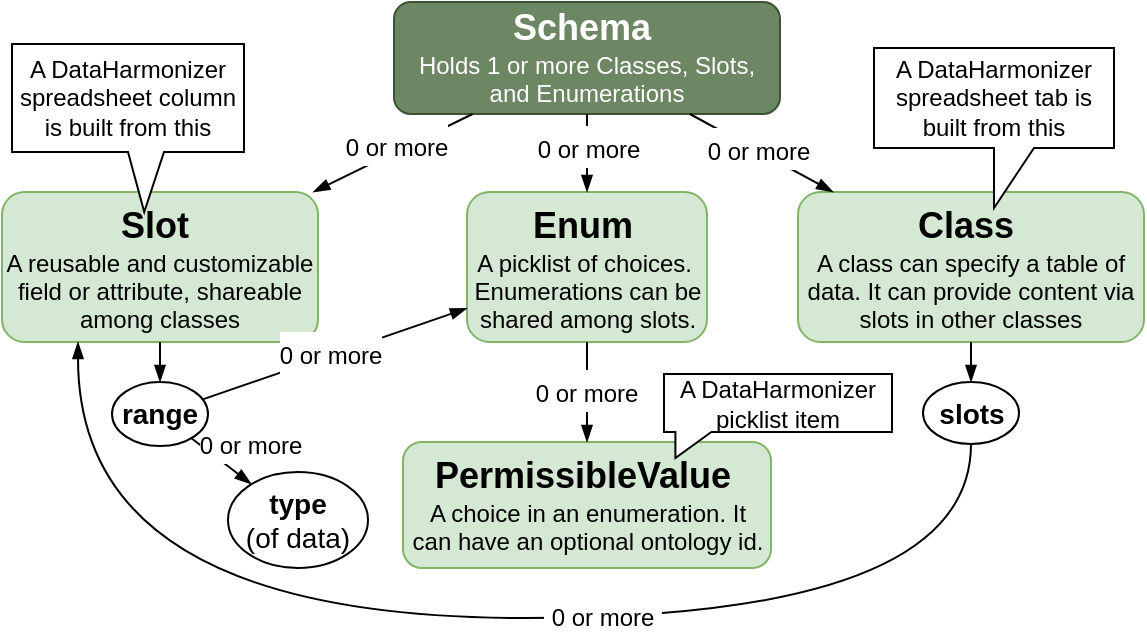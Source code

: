 <mxfile version="16.5.1" type="device"><diagram id="9RqhnjSsHgssZ3iX4dD-" name="Page-1"><mxGraphModel dx="990" dy="717" grid="0" gridSize="10" guides="1" tooltips="1" connect="1" arrows="1" fold="1" page="1" pageScale="1" pageWidth="1400" pageHeight="850" math="0" shadow="0"><root><mxCell id="0"/><mxCell id="1" parent="0"/><mxCell id="X46n7FxrWImaMkcgaeOm-28" value="" style="endArrow=blockThin;html=1;rounded=0;fontSize=18;endFill=1;jumpStyle=arc;" edge="1" parent="1" source="X46n7FxrWImaMkcgaeOm-24" target="X46n7FxrWImaMkcgaeOm-27"><mxGeometry width="50" height="50" relative="1" as="geometry"><mxPoint x="246.026" y="269.945" as="sourcePoint"/><mxPoint x="300.5" y="238.26" as="targetPoint"/></mxGeometry></mxCell><mxCell id="X46n7FxrWImaMkcgaeOm-29" value="&lt;font style=&quot;font-size: 12px&quot;&gt;0 or more&lt;/font&gt;" style="edgeLabel;html=1;align=center;verticalAlign=middle;resizable=0;points=[];fontSize=18;" vertex="1" connectable="0" parent="X46n7FxrWImaMkcgaeOm-28"><mxGeometry x="-0.047" y="-1" relative="1" as="geometry"><mxPoint x="15" y="-10" as="offset"/></mxGeometry></mxCell><mxCell id="X46n7FxrWImaMkcgaeOm-2" value="&lt;font style=&quot;font-size: 18px&quot;&gt;&lt;b&gt;Schema&lt;/b&gt;&amp;nbsp;&lt;/font&gt;&lt;br&gt;Holds 1 or more Classes, Slots, and Enumerations" style="rounded=1;whiteSpace=wrap;html=1;fillColor=#6d8764;strokeColor=#3A5431;fontColor=#ffffff;" vertex="1" parent="1"><mxGeometry x="254" y="61" width="193" height="56" as="geometry"/></mxCell><mxCell id="X46n7FxrWImaMkcgaeOm-3" value="&lt;font style=&quot;font-size: 18px&quot;&gt;&lt;b&gt;Slot&lt;/b&gt;&amp;nbsp;&lt;/font&gt;&lt;br&gt;A reusable and customizable field or attribute, shareable among classes" style="rounded=1;whiteSpace=wrap;html=1;verticalAlign=top;fillColor=#d5e8d4;strokeColor=#82b366;" vertex="1" parent="1"><mxGeometry x="58" y="156" width="158" height="75" as="geometry"/></mxCell><mxCell id="X46n7FxrWImaMkcgaeOm-4" value="&lt;font style=&quot;font-size: 18px&quot;&gt;&lt;b&gt;Enum&lt;/b&gt;&amp;nbsp;&lt;/font&gt;&lt;br&gt;A picklist of choices.&amp;nbsp; Enumerations can be shared among slots." style="rounded=1;whiteSpace=wrap;html=1;verticalAlign=top;fillColor=#d5e8d4;strokeColor=#82b366;" vertex="1" parent="1"><mxGeometry x="290.5" y="156" width="120" height="75" as="geometry"/></mxCell><mxCell id="X46n7FxrWImaMkcgaeOm-5" value="&lt;font style=&quot;font-size: 18px&quot;&gt;&lt;b&gt;Class&lt;/b&gt;&amp;nbsp;&lt;/font&gt;&lt;br&gt;A class can specify a table of data. It can provide content via slots in other classes" style="rounded=1;whiteSpace=wrap;html=1;verticalAlign=top;fillColor=#d5e8d4;strokeColor=#82b366;" vertex="1" parent="1"><mxGeometry x="456" y="156" width="173" height="75" as="geometry"/></mxCell><mxCell id="X46n7FxrWImaMkcgaeOm-6" value="" style="endArrow=blockThin;html=1;rounded=0;fontSize=18;endFill=1;" edge="1" parent="1" source="X46n7FxrWImaMkcgaeOm-2" target="X46n7FxrWImaMkcgaeOm-3"><mxGeometry width="50" height="50" relative="1" as="geometry"><mxPoint x="168" y="68" as="sourcePoint"/><mxPoint x="212" y="107" as="targetPoint"/></mxGeometry></mxCell><mxCell id="X46n7FxrWImaMkcgaeOm-7" value="&lt;font style=&quot;font-size: 12px&quot;&gt;0 or more&lt;/font&gt;" style="edgeLabel;html=1;align=center;verticalAlign=middle;resizable=0;points=[];fontSize=18;" vertex="1" connectable="0" parent="X46n7FxrWImaMkcgaeOm-6"><mxGeometry x="-0.047" y="-1" relative="1" as="geometry"><mxPoint y="-3" as="offset"/></mxGeometry></mxCell><mxCell id="X46n7FxrWImaMkcgaeOm-8" value="" style="endArrow=blockThin;html=1;rounded=0;fontSize=18;endFill=1;" edge="1" parent="1" source="X46n7FxrWImaMkcgaeOm-2" target="X46n7FxrWImaMkcgaeOm-4"><mxGeometry width="50" height="50" relative="1" as="geometry"><mxPoint x="268.4" y="126" as="sourcePoint"/><mxPoint x="212.4" y="176" as="targetPoint"/></mxGeometry></mxCell><mxCell id="X46n7FxrWImaMkcgaeOm-9" value="&lt;font style=&quot;font-size: 12px&quot;&gt;0 or more&lt;/font&gt;" style="edgeLabel;html=1;align=center;verticalAlign=middle;resizable=0;points=[];fontSize=18;" vertex="1" connectable="0" parent="X46n7FxrWImaMkcgaeOm-8"><mxGeometry x="-0.047" y="-1" relative="1" as="geometry"><mxPoint x="1" y="-3" as="offset"/></mxGeometry></mxCell><mxCell id="X46n7FxrWImaMkcgaeOm-10" value="" style="endArrow=blockThin;html=1;rounded=0;fontSize=18;endFill=1;" edge="1" parent="1" source="X46n7FxrWImaMkcgaeOm-5" target="X46n7FxrWImaMkcgaeOm-18"><mxGeometry width="50" height="50" relative="1" as="geometry"><mxPoint x="316" y="126" as="sourcePoint"/><mxPoint x="706" y="194" as="targetPoint"/></mxGeometry></mxCell><mxCell id="X46n7FxrWImaMkcgaeOm-12" value="&lt;font style=&quot;font-size: 18px&quot;&gt;&lt;b&gt;PermissibleValue&lt;/b&gt;&amp;nbsp;&lt;/font&gt;&lt;br&gt;A choice in an enumeration. It can have an optional ontology id." style="rounded=1;whiteSpace=wrap;html=1;verticalAlign=top;spacingLeft=3;spacingRight=3;fillColor=#d5e8d4;strokeColor=#82b366;" vertex="1" parent="1"><mxGeometry x="258.5" y="281" width="184" height="63" as="geometry"/></mxCell><mxCell id="X46n7FxrWImaMkcgaeOm-13" value="" style="endArrow=blockThin;html=1;rounded=0;fontSize=18;endFill=1;" edge="1" parent="1" source="X46n7FxrWImaMkcgaeOm-4" target="X46n7FxrWImaMkcgaeOm-12"><mxGeometry width="50" height="50" relative="1" as="geometry"><mxPoint x="316" y="126" as="sourcePoint"/><mxPoint x="316" y="176" as="targetPoint"/></mxGeometry></mxCell><mxCell id="X46n7FxrWImaMkcgaeOm-14" value="&lt;font style=&quot;font-size: 12px&quot;&gt;0 or more&lt;/font&gt;" style="edgeLabel;html=1;align=center;verticalAlign=middle;resizable=0;points=[];fontSize=18;" vertex="1" connectable="0" parent="X46n7FxrWImaMkcgaeOm-13"><mxGeometry x="-0.047" y="-1" relative="1" as="geometry"><mxPoint as="offset"/></mxGeometry></mxCell><mxCell id="X46n7FxrWImaMkcgaeOm-15" value="A DataHarmonizer spreadsheet tab is built from this" style="shape=callout;whiteSpace=wrap;html=1;perimeter=calloutPerimeter;fontSize=12;" vertex="1" parent="1"><mxGeometry x="494" y="84" width="120" height="80" as="geometry"/></mxCell><mxCell id="X46n7FxrWImaMkcgaeOm-16" value="A DataHarmonizer spreadsheet column is built from this" style="shape=callout;whiteSpace=wrap;html=1;perimeter=calloutPerimeter;fontSize=12;position2=0.57;base=18;" vertex="1" parent="1"><mxGeometry x="63" y="82" width="116" height="84" as="geometry"/></mxCell><mxCell id="X46n7FxrWImaMkcgaeOm-17" value="A DataHarmonizer&lt;br&gt;picklist item" style="shape=callout;whiteSpace=wrap;html=1;perimeter=calloutPerimeter;fontSize=12;position2=0.05;base=18;size=13;position=0.05;" vertex="1" parent="1"><mxGeometry x="389" y="247" width="114" height="42" as="geometry"/></mxCell><mxCell id="X46n7FxrWImaMkcgaeOm-18" value="&lt;font style=&quot;font-size: 14px&quot;&gt;&lt;b&gt;slots&lt;/b&gt;&lt;/font&gt;" style="ellipse;whiteSpace=wrap;html=1;fontSize=12;" vertex="1" parent="1"><mxGeometry x="518.5" y="251" width="48" height="31" as="geometry"/></mxCell><mxCell id="X46n7FxrWImaMkcgaeOm-19" value="" style="endArrow=blockThin;html=1;rounded=0;fontSize=18;endFill=1;edgeStyle=orthogonalEdgeStyle;curved=1;" edge="1" parent="1" source="X46n7FxrWImaMkcgaeOm-18" target="X46n7FxrWImaMkcgaeOm-3"><mxGeometry width="50" height="50" relative="1" as="geometry"><mxPoint x="316" y="127" as="sourcePoint"/><mxPoint x="316" y="166" as="targetPoint"/><Array as="points"><mxPoint x="543" y="369"/><mxPoint x="96" y="369"/></Array></mxGeometry></mxCell><mxCell id="X46n7FxrWImaMkcgaeOm-20" value="&lt;font style=&quot;font-size: 12px&quot;&gt;&amp;nbsp;0 or more&amp;nbsp;&lt;/font&gt;" style="edgeLabel;html=1;align=center;verticalAlign=middle;resizable=0;points=[];fontSize=18;" vertex="1" connectable="0" parent="X46n7FxrWImaMkcgaeOm-19"><mxGeometry x="-0.047" y="-1" relative="1" as="geometry"><mxPoint x="48" y="-1" as="offset"/></mxGeometry></mxCell><mxCell id="X46n7FxrWImaMkcgaeOm-21" value="" style="endArrow=blockThin;html=1;rounded=0;fontSize=18;endFill=1;" edge="1" parent="1" source="X46n7FxrWImaMkcgaeOm-2" target="X46n7FxrWImaMkcgaeOm-5"><mxGeometry width="50" height="50" relative="1" as="geometry"><mxPoint x="270.718" y="127" as="sourcePoint"/><mxPoint x="207.646" y="166" as="targetPoint"/></mxGeometry></mxCell><mxCell id="X46n7FxrWImaMkcgaeOm-22" value="&lt;font style=&quot;font-size: 12px&quot;&gt;0 or more&lt;/font&gt;" style="edgeLabel;html=1;align=center;verticalAlign=middle;resizable=0;points=[];fontSize=18;" vertex="1" connectable="0" parent="X46n7FxrWImaMkcgaeOm-21"><mxGeometry x="-0.047" y="-1" relative="1" as="geometry"><mxPoint y="-3" as="offset"/></mxGeometry></mxCell><mxCell id="X46n7FxrWImaMkcgaeOm-23" value="" style="endArrow=blockThin;html=1;rounded=0;fontSize=18;endFill=1;" edge="1" parent="1" target="X46n7FxrWImaMkcgaeOm-24" source="X46n7FxrWImaMkcgaeOm-3"><mxGeometry width="50" height="50" relative="1" as="geometry"><mxPoint x="187.053" y="245" as="sourcePoint"/><mxPoint x="302.5" y="208" as="targetPoint"/></mxGeometry></mxCell><mxCell id="X46n7FxrWImaMkcgaeOm-25" value="" style="endArrow=blockThin;html=1;rounded=0;fontSize=18;endFill=1;" edge="1" parent="1" source="X46n7FxrWImaMkcgaeOm-24" target="X46n7FxrWImaMkcgaeOm-4"><mxGeometry width="50" height="50" relative="1" as="geometry"><mxPoint x="303.294" y="127" as="sourcePoint"/><mxPoint x="223.615" y="166" as="targetPoint"/></mxGeometry></mxCell><mxCell id="X46n7FxrWImaMkcgaeOm-26" value="&lt;font style=&quot;font-size: 12px&quot;&gt;0 or more&lt;/font&gt;" style="edgeLabel;html=1;align=center;verticalAlign=middle;resizable=0;points=[];fontSize=18;" vertex="1" connectable="0" parent="X46n7FxrWImaMkcgaeOm-25"><mxGeometry x="-0.047" y="-1" relative="1" as="geometry"><mxPoint y="-3" as="offset"/></mxGeometry></mxCell><mxCell id="X46n7FxrWImaMkcgaeOm-27" value="&lt;font style=&quot;font-size: 14px&quot;&gt;&lt;b&gt;type&lt;/b&gt;&lt;br&gt;(of data)&lt;/font&gt;" style="ellipse;whiteSpace=wrap;html=1;fontSize=12;" vertex="1" parent="1"><mxGeometry x="171" y="296" width="70" height="48" as="geometry"/></mxCell><mxCell id="X46n7FxrWImaMkcgaeOm-24" value="&lt;font style=&quot;font-size: 14px&quot;&gt;&lt;b&gt;range&lt;/b&gt;&lt;/font&gt;" style="ellipse;whiteSpace=wrap;html=1;fontSize=12;" vertex="1" parent="1"><mxGeometry x="113" y="251" width="48" height="32" as="geometry"/></mxCell></root></mxGraphModel></diagram></mxfile>